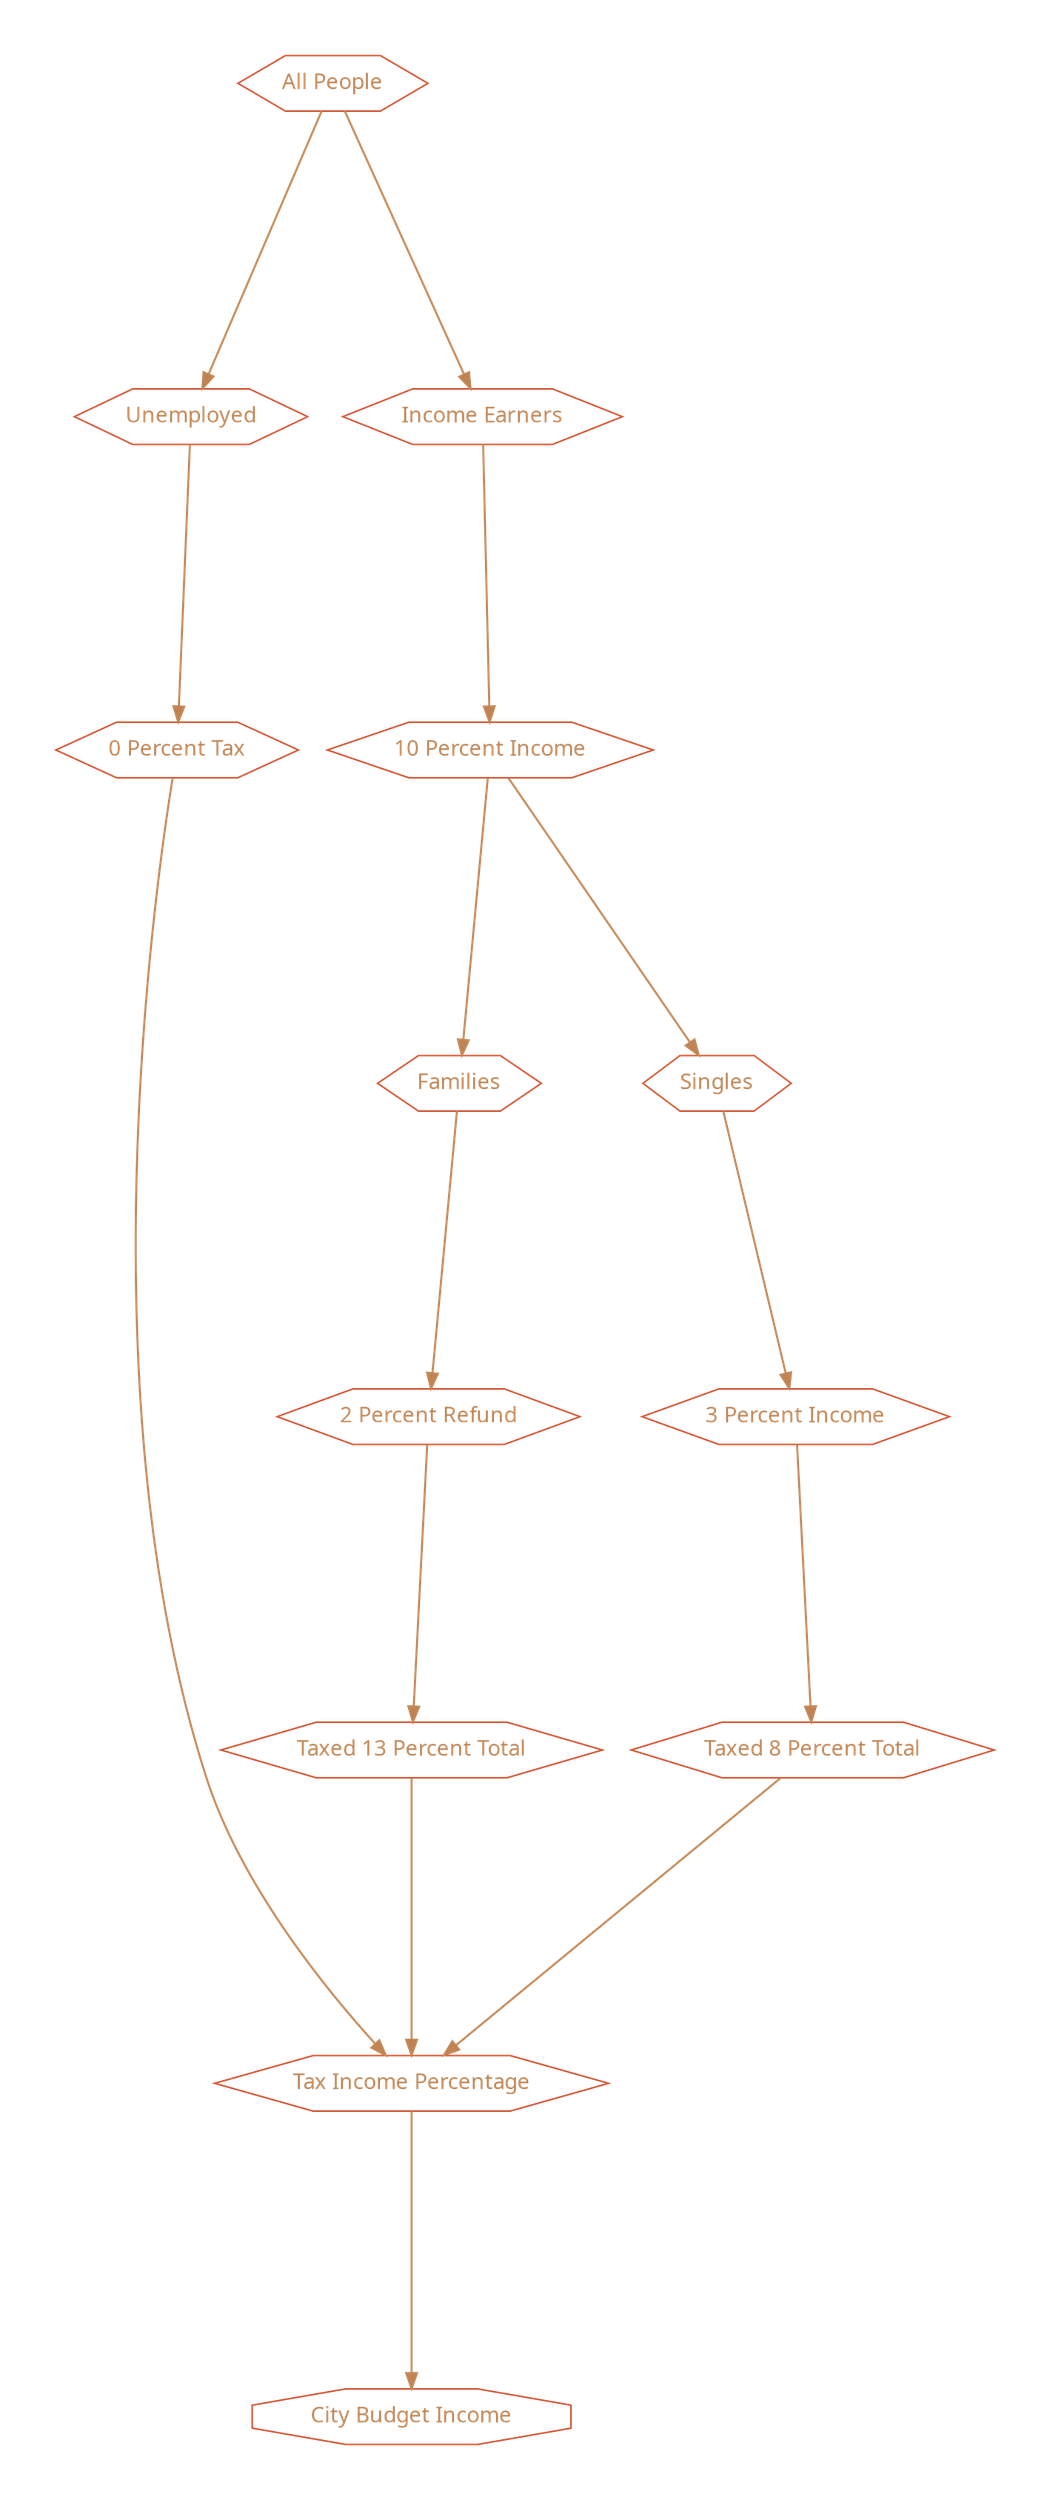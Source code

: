 /*
  This is part of the Avaneya Project Crew Handbook.
  Copyright (C) 2010-2014 Cartesian Theatre <info@cartesiantheatre.com>.
  See the file License for copying conditions.

*/

digraph Taxation
{
	//Graph attributes...
	bgcolor="transparent";
	margin="0";
	ratio="auto";
	ranksep="2.5";
	pad="0.5,0.5";
	compound="true";
	overlap="vpsc";
	root="Taxation";

	//Node attributes...
	node[color="#d3502dff"];
	node[fillcolor="gray10"];
	node[fontcolor="#c08453ff"];
	node[fontname="Ubuntu"];
	node[shape="none"];

	//Edge attributes...
	edge[color="#c08453ff"];
	edge[penwidth="1.3"];

	// Relationships
	"All People"[shape="hexagon"]
	"Unemployed"[shape="hexagon"]
	"Income Earners"[shape="hexagon"]
	"Families"[shape="hexagon"]
	"Singles"[shape="hexagon"]
	"0 Percent Tax"[shape="hexagon"]
	"10 Percent Income"[shape="hexagon"]
	"2 Percent Refund"[shape="hexagon"]
	"3 Percent Income"[shape="hexagon"]
	"Taxed 13 Percent Total"[shape="hexagon"]
	"Taxed 8 Percent Total"[shape="hexagon"]
	"Tax Income Percentage"[shape="hexagon"]
	"City Budget Income"[shape="octagon"]


	"All People"				-> "Unemployed";
	"All People"				-> "Income Earners";
	"0 Percent Tax"				-> "Tax Income Percentage";		
	"Unemployed"				-> "0 Percent Tax";		
	
	"Income Earners"			-> "10 Percent Income";

	"10 Percent Income"			-> "Families";
	"10 Percent Income"			-> "Singles";
	
	"Families"				-> "2 Percent Refund";
	"Singles"				-> "3 Percent Income";
	
	"2 Percent Refund"			-> "Taxed 13 Percent Total";
	"3 Percent Income"			-> "Taxed 8 Percent Total";

	"Taxed 13 Percent Total"		-> "Tax Income Percentage";
	"Taxed 8 Percent Total"			-> "Tax Income Percentage";

	"Tax Income Percentage"			-> "City Budget Income";


	

}
